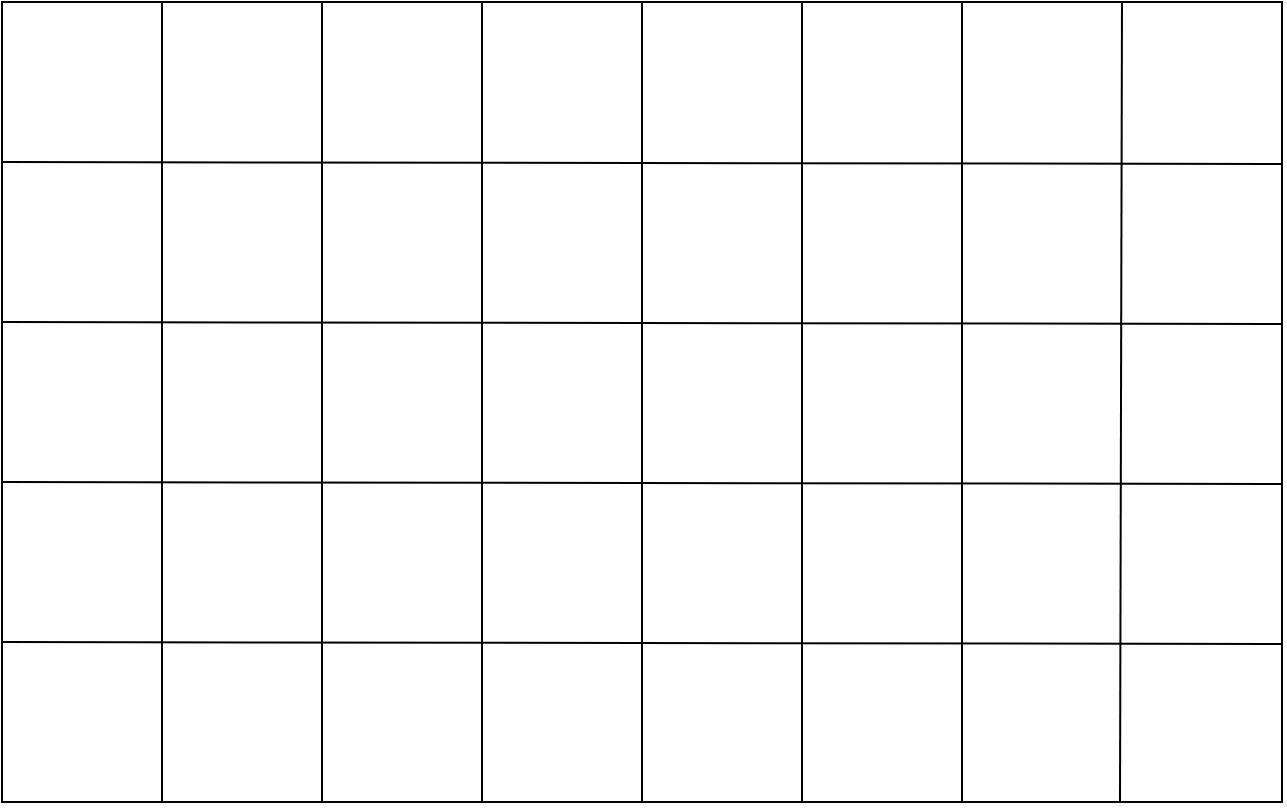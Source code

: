 <mxfile version="21.2.7" type="github">
  <diagram name="Strona-1" id="-JRYBfW9juQkN7pyR8Eu">
    <mxGraphModel dx="1195" dy="660" grid="0" gridSize="10" guides="1" tooltips="1" connect="1" arrows="1" fold="1" page="0" pageScale="1" pageWidth="827" pageHeight="1169" math="0" shadow="0">
      <root>
        <mxCell id="0" />
        <mxCell id="1" parent="0" />
        <mxCell id="MihT_ITXCzOCBIPoqSRt-7" value="" style="rounded=0;whiteSpace=wrap;html=1;" parent="1" vertex="1">
          <mxGeometry x="40" y="40" width="640" height="400" as="geometry" />
        </mxCell>
        <mxCell id="MihT_ITXCzOCBIPoqSRt-12" value="" style="endArrow=none;html=1;rounded=0;" parent="1" edge="1">
          <mxGeometry width="50" height="50" relative="1" as="geometry">
            <mxPoint x="120" y="440" as="sourcePoint" />
            <mxPoint x="120" y="40" as="targetPoint" />
          </mxGeometry>
        </mxCell>
        <mxCell id="MihT_ITXCzOCBIPoqSRt-13" value="" style="endArrow=none;html=1;rounded=0;entryX=0.101;entryY=-0.008;entryDx=0;entryDy=0;entryPerimeter=0;exitX=0.25;exitY=1.001;exitDx=0;exitDy=0;exitPerimeter=0;" parent="1" edge="1" source="MihT_ITXCzOCBIPoqSRt-7">
          <mxGeometry width="50" height="50" relative="1" as="geometry">
            <mxPoint x="200" y="450" as="sourcePoint" />
            <mxPoint x="200" y="40" as="targetPoint" />
          </mxGeometry>
        </mxCell>
        <mxCell id="MihT_ITXCzOCBIPoqSRt-14" value="" style="endArrow=none;html=1;rounded=0;entryX=0.101;entryY=-0.008;entryDx=0;entryDy=0;entryPerimeter=0;exitX=0.375;exitY=1;exitDx=0;exitDy=0;exitPerimeter=0;" parent="1" edge="1" source="MihT_ITXCzOCBIPoqSRt-7">
          <mxGeometry width="50" height="50" relative="1" as="geometry">
            <mxPoint x="280" y="450" as="sourcePoint" />
            <mxPoint x="280" y="40" as="targetPoint" />
          </mxGeometry>
        </mxCell>
        <mxCell id="MihT_ITXCzOCBIPoqSRt-15" value="" style="endArrow=none;html=1;rounded=0;entryX=0.101;entryY=-0.008;entryDx=0;entryDy=0;entryPerimeter=0;" parent="1" edge="1">
          <mxGeometry width="50" height="50" relative="1" as="geometry">
            <mxPoint x="360" y="440" as="sourcePoint" />
            <mxPoint x="360" y="40" as="targetPoint" />
          </mxGeometry>
        </mxCell>
        <mxCell id="MihT_ITXCzOCBIPoqSRt-16" value="" style="endArrow=none;html=1;rounded=0;entryX=0.101;entryY=-0.008;entryDx=0;entryDy=0;entryPerimeter=0;" parent="1" edge="1">
          <mxGeometry width="50" height="50" relative="1" as="geometry">
            <mxPoint x="440" y="440" as="sourcePoint" />
            <mxPoint x="440" y="40" as="targetPoint" />
          </mxGeometry>
        </mxCell>
        <mxCell id="MihT_ITXCzOCBIPoqSRt-17" value="" style="endArrow=none;html=1;rounded=0;entryX=0.101;entryY=-0.008;entryDx=0;entryDy=0;entryPerimeter=0;" parent="1" edge="1">
          <mxGeometry width="50" height="50" relative="1" as="geometry">
            <mxPoint x="520" y="440" as="sourcePoint" />
            <mxPoint x="520" y="40" as="targetPoint" />
          </mxGeometry>
        </mxCell>
        <mxCell id="MihT_ITXCzOCBIPoqSRt-18" value="" style="endArrow=none;html=1;rounded=0;entryX=0.875;entryY=0;entryDx=0;entryDy=0;entryPerimeter=0;" parent="1" edge="1" target="MihT_ITXCzOCBIPoqSRt-7">
          <mxGeometry width="50" height="50" relative="1" as="geometry">
            <mxPoint x="599" y="440" as="sourcePoint" />
            <mxPoint x="600" y="37" as="targetPoint" />
          </mxGeometry>
        </mxCell>
        <mxCell id="MihT_ITXCzOCBIPoqSRt-19" value="" style="endArrow=none;html=1;rounded=0;" parent="1" edge="1">
          <mxGeometry width="50" height="50" relative="1" as="geometry">
            <mxPoint x="680" y="401.5" as="sourcePoint" />
            <mxPoint x="680" y="40" as="targetPoint" />
          </mxGeometry>
        </mxCell>
        <mxCell id="MihT_ITXCzOCBIPoqSRt-21" value="" style="endArrow=none;html=1;rounded=0;exitX=-0.003;exitY=0.775;exitDx=0;exitDy=0;exitPerimeter=0;" parent="1" edge="1">
          <mxGeometry width="50" height="50" relative="1" as="geometry">
            <mxPoint x="40" y="280" as="sourcePoint" />
            <mxPoint x="680" y="281" as="targetPoint" />
          </mxGeometry>
        </mxCell>
        <mxCell id="MihT_ITXCzOCBIPoqSRt-22" value="" style="endArrow=none;html=1;rounded=0;exitX=-0.003;exitY=0.775;exitDx=0;exitDy=0;exitPerimeter=0;" parent="1" edge="1">
          <mxGeometry width="50" height="50" relative="1" as="geometry">
            <mxPoint x="40" y="200" as="sourcePoint" />
            <mxPoint x="680" y="201" as="targetPoint" />
          </mxGeometry>
        </mxCell>
        <mxCell id="MihT_ITXCzOCBIPoqSRt-23" value="" style="endArrow=none;html=1;rounded=0;exitX=-0.003;exitY=0.775;exitDx=0;exitDy=0;exitPerimeter=0;" parent="1" edge="1">
          <mxGeometry width="50" height="50" relative="1" as="geometry">
            <mxPoint x="40" y="120" as="sourcePoint" />
            <mxPoint x="680" y="121" as="targetPoint" />
          </mxGeometry>
        </mxCell>
        <mxCell id="MihT_ITXCzOCBIPoqSRt-24" value="" style="endArrow=none;html=1;rounded=0;exitX=-0.003;exitY=0.775;exitDx=0;exitDy=0;exitPerimeter=0;" parent="1" edge="1">
          <mxGeometry width="50" height="50" relative="1" as="geometry">
            <mxPoint x="40" y="360" as="sourcePoint" />
            <mxPoint x="680" y="361" as="targetPoint" />
          </mxGeometry>
        </mxCell>
      </root>
    </mxGraphModel>
  </diagram>
</mxfile>
